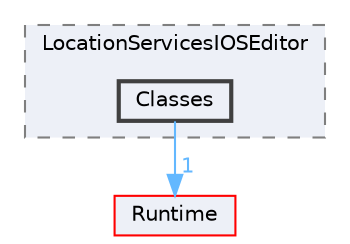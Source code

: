 digraph "Classes"
{
 // INTERACTIVE_SVG=YES
 // LATEX_PDF_SIZE
  bgcolor="transparent";
  edge [fontname=Helvetica,fontsize=10,labelfontname=Helvetica,labelfontsize=10];
  node [fontname=Helvetica,fontsize=10,shape=box,height=0.2,width=0.4];
  compound=true
  subgraph clusterdir_5b888492844d8c2d072f1fc2aceca57a {
    graph [ bgcolor="#edf0f7", pencolor="grey50", label="LocationServicesIOSEditor", fontname=Helvetica,fontsize=10 style="filled,dashed", URL="dir_5b888492844d8c2d072f1fc2aceca57a.html",tooltip=""]
  dir_d0303764383215cd9f66c3d4091e2b0b [label="Classes", fillcolor="#edf0f7", color="grey25", style="filled,bold", URL="dir_d0303764383215cd9f66c3d4091e2b0b.html",tooltip=""];
  }
  dir_7536b172fbd480bfd146a1b1acd6856b [label="Runtime", fillcolor="#edf0f7", color="red", style="filled", URL="dir_7536b172fbd480bfd146a1b1acd6856b.html",tooltip=""];
  dir_d0303764383215cd9f66c3d4091e2b0b->dir_7536b172fbd480bfd146a1b1acd6856b [headlabel="1", labeldistance=1.5 headhref="dir_000183_000984.html" href="dir_000183_000984.html" color="steelblue1" fontcolor="steelblue1"];
}
